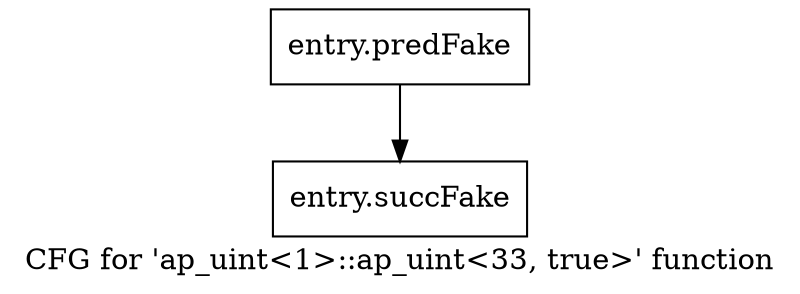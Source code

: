 digraph "CFG for 'ap_uint\<1\>::ap_uint\<33, true\>' function" {
	label="CFG for 'ap_uint\<1\>::ap_uint\<33, true\>' function";

	Node0x59a9fc0 [shape=record,filename="",linenumber="",label="{entry.predFake}"];
	Node0x59a9fc0 -> Node0x5ad53f0[ callList="" memoryops="" filename="/home/omerfaruk/tools/Xilinx/Vitis_HLS/2023.2/include/ap_int.h" execusionnum="2"];
	Node0x5ad53f0 [shape=record,filename="/home/omerfaruk/tools/Xilinx/Vitis_HLS/2023.2/include/ap_int.h",linenumber="223",label="{entry.succFake}"];
}
